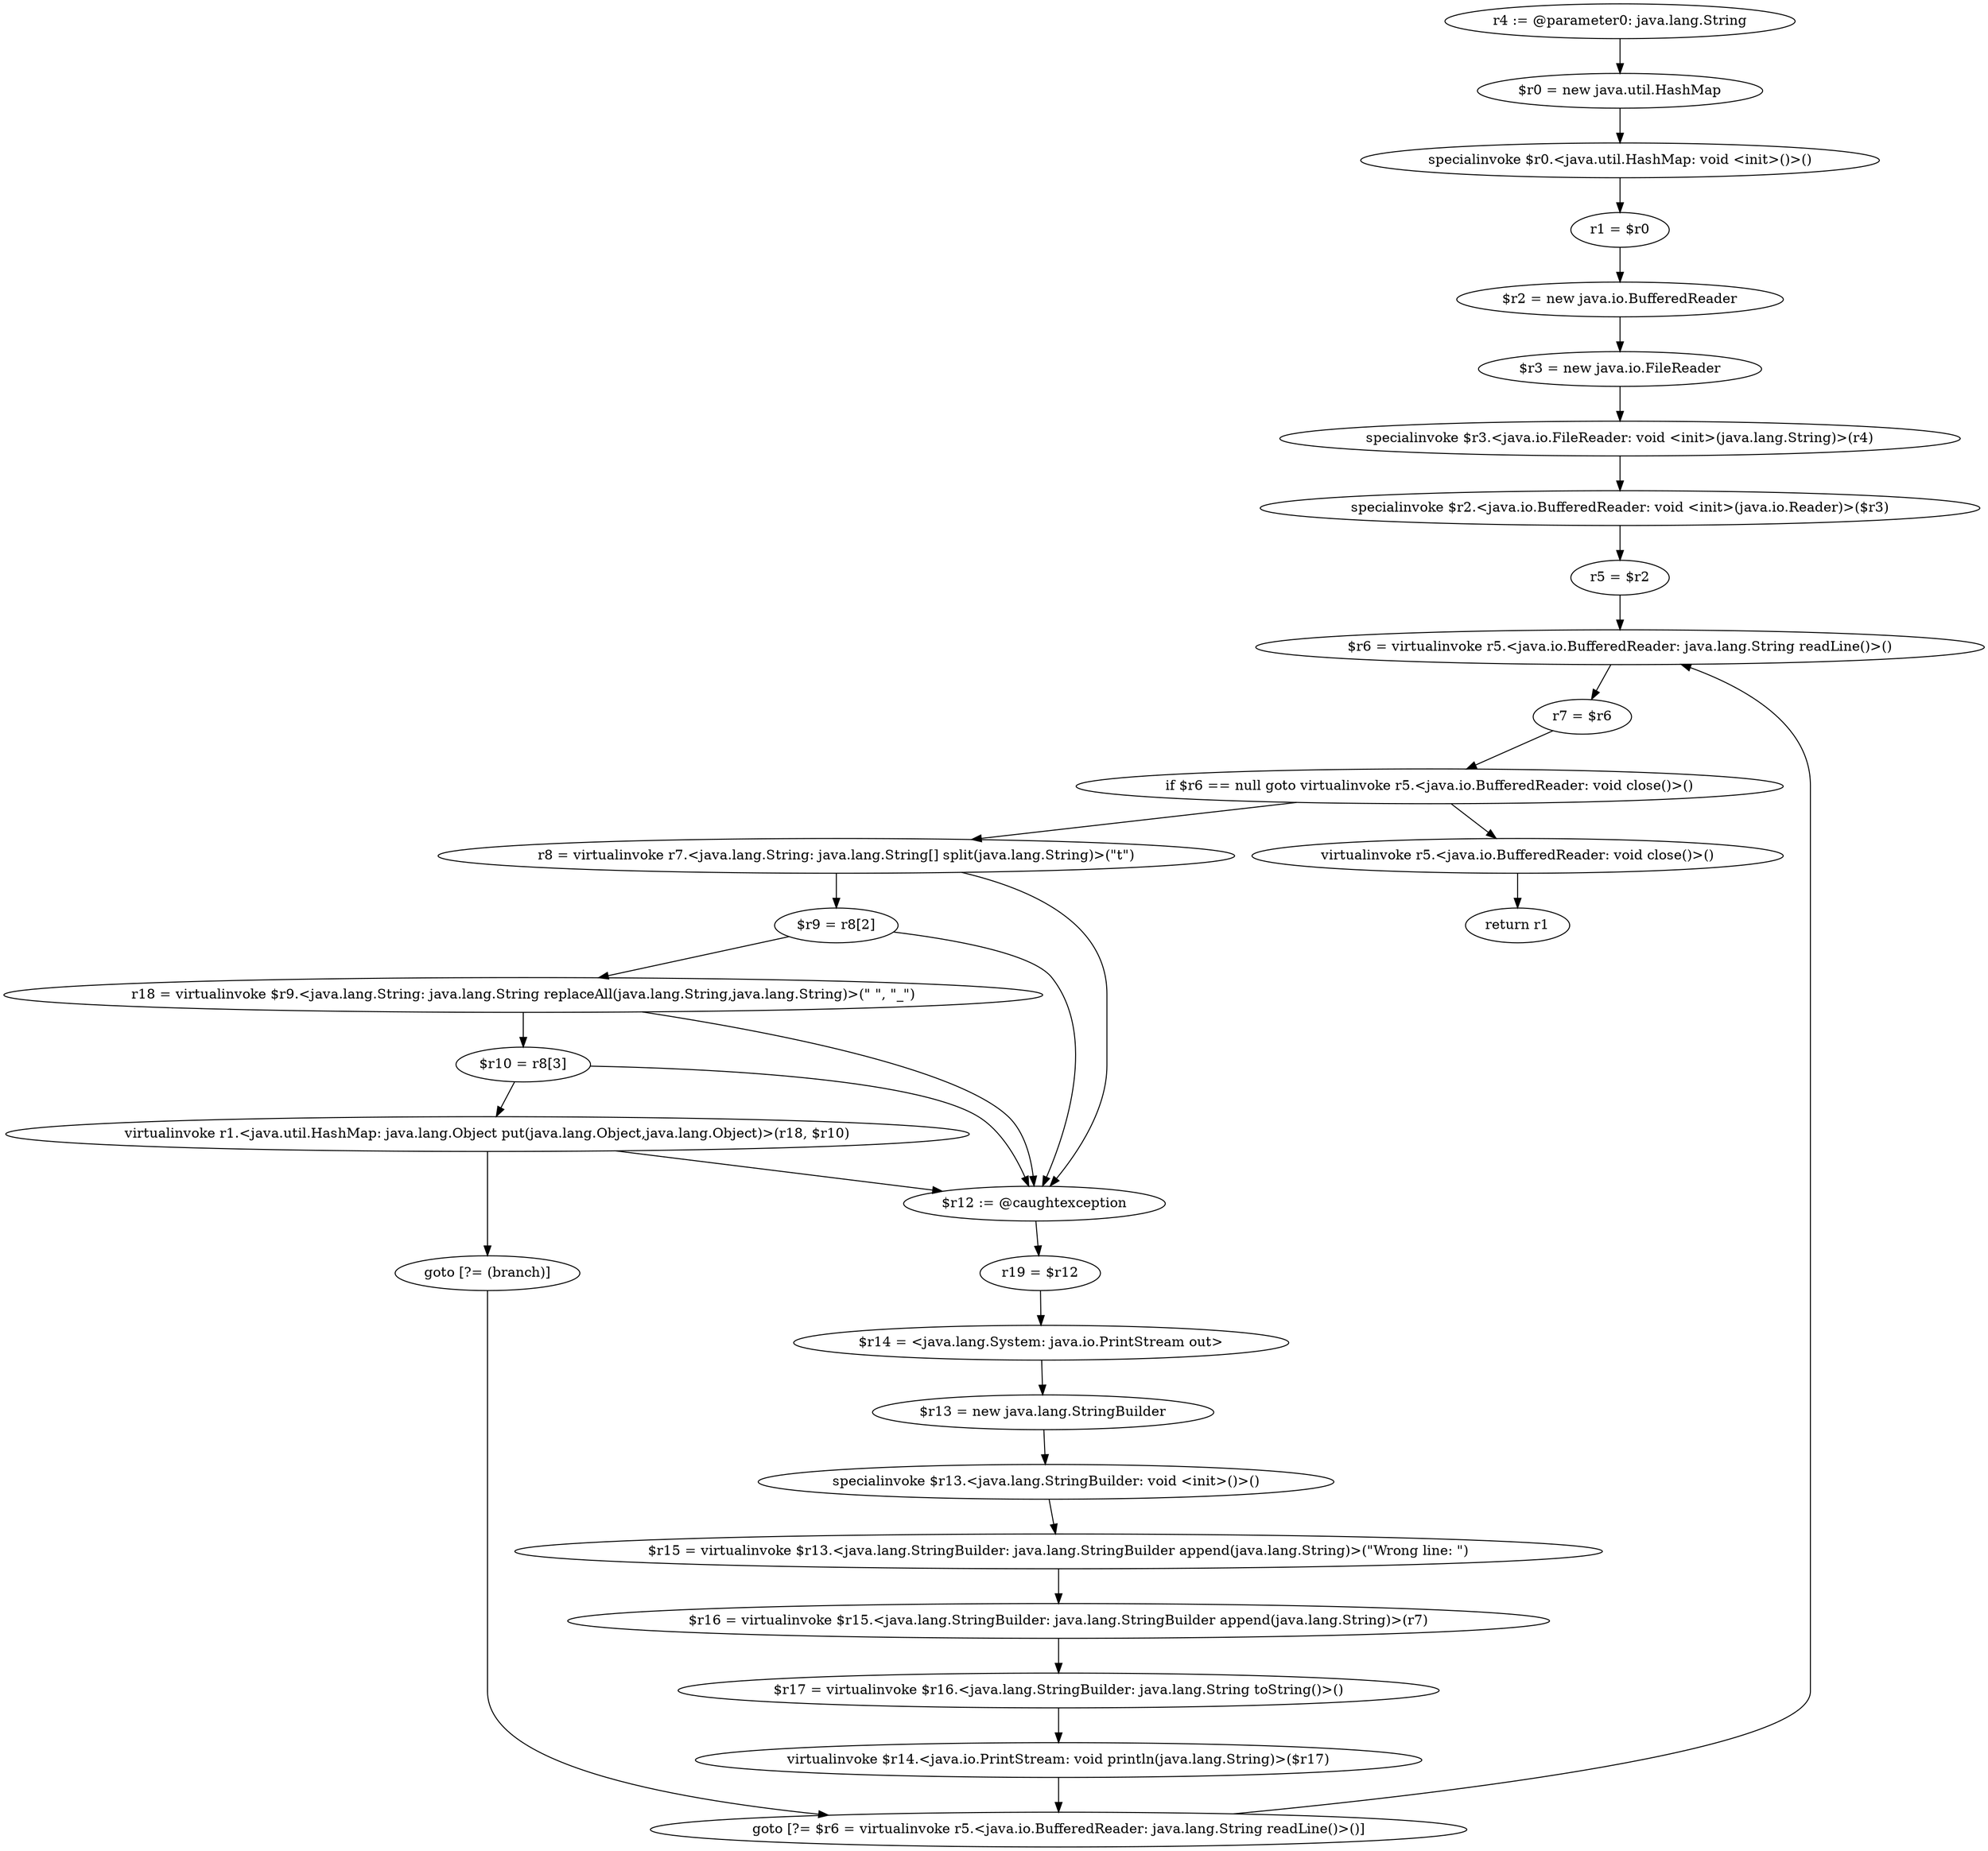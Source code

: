 digraph "unitGraph" {
    "r4 := @parameter0: java.lang.String"
    "$r0 = new java.util.HashMap"
    "specialinvoke $r0.<java.util.HashMap: void <init>()>()"
    "r1 = $r0"
    "$r2 = new java.io.BufferedReader"
    "$r3 = new java.io.FileReader"
    "specialinvoke $r3.<java.io.FileReader: void <init>(java.lang.String)>(r4)"
    "specialinvoke $r2.<java.io.BufferedReader: void <init>(java.io.Reader)>($r3)"
    "r5 = $r2"
    "$r6 = virtualinvoke r5.<java.io.BufferedReader: java.lang.String readLine()>()"
    "r7 = $r6"
    "if $r6 == null goto virtualinvoke r5.<java.io.BufferedReader: void close()>()"
    "r8 = virtualinvoke r7.<java.lang.String: java.lang.String[] split(java.lang.String)>(\"\t\")"
    "$r9 = r8[2]"
    "r18 = virtualinvoke $r9.<java.lang.String: java.lang.String replaceAll(java.lang.String,java.lang.String)>(\" \", \"_\")"
    "$r10 = r8[3]"
    "virtualinvoke r1.<java.util.HashMap: java.lang.Object put(java.lang.Object,java.lang.Object)>(r18, $r10)"
    "goto [?= (branch)]"
    "$r12 := @caughtexception"
    "r19 = $r12"
    "$r14 = <java.lang.System: java.io.PrintStream out>"
    "$r13 = new java.lang.StringBuilder"
    "specialinvoke $r13.<java.lang.StringBuilder: void <init>()>()"
    "$r15 = virtualinvoke $r13.<java.lang.StringBuilder: java.lang.StringBuilder append(java.lang.String)>(\"Wrong line: \")"
    "$r16 = virtualinvoke $r15.<java.lang.StringBuilder: java.lang.StringBuilder append(java.lang.String)>(r7)"
    "$r17 = virtualinvoke $r16.<java.lang.StringBuilder: java.lang.String toString()>()"
    "virtualinvoke $r14.<java.io.PrintStream: void println(java.lang.String)>($r17)"
    "goto [?= $r6 = virtualinvoke r5.<java.io.BufferedReader: java.lang.String readLine()>()]"
    "virtualinvoke r5.<java.io.BufferedReader: void close()>()"
    "return r1"
    "r4 := @parameter0: java.lang.String"->"$r0 = new java.util.HashMap";
    "$r0 = new java.util.HashMap"->"specialinvoke $r0.<java.util.HashMap: void <init>()>()";
    "specialinvoke $r0.<java.util.HashMap: void <init>()>()"->"r1 = $r0";
    "r1 = $r0"->"$r2 = new java.io.BufferedReader";
    "$r2 = new java.io.BufferedReader"->"$r3 = new java.io.FileReader";
    "$r3 = new java.io.FileReader"->"specialinvoke $r3.<java.io.FileReader: void <init>(java.lang.String)>(r4)";
    "specialinvoke $r3.<java.io.FileReader: void <init>(java.lang.String)>(r4)"->"specialinvoke $r2.<java.io.BufferedReader: void <init>(java.io.Reader)>($r3)";
    "specialinvoke $r2.<java.io.BufferedReader: void <init>(java.io.Reader)>($r3)"->"r5 = $r2";
    "r5 = $r2"->"$r6 = virtualinvoke r5.<java.io.BufferedReader: java.lang.String readLine()>()";
    "$r6 = virtualinvoke r5.<java.io.BufferedReader: java.lang.String readLine()>()"->"r7 = $r6";
    "r7 = $r6"->"if $r6 == null goto virtualinvoke r5.<java.io.BufferedReader: void close()>()";
    "if $r6 == null goto virtualinvoke r5.<java.io.BufferedReader: void close()>()"->"r8 = virtualinvoke r7.<java.lang.String: java.lang.String[] split(java.lang.String)>(\"\t\")";
    "if $r6 == null goto virtualinvoke r5.<java.io.BufferedReader: void close()>()"->"virtualinvoke r5.<java.io.BufferedReader: void close()>()";
    "r8 = virtualinvoke r7.<java.lang.String: java.lang.String[] split(java.lang.String)>(\"\t\")"->"$r9 = r8[2]";
    "r8 = virtualinvoke r7.<java.lang.String: java.lang.String[] split(java.lang.String)>(\"\t\")"->"$r12 := @caughtexception";
    "$r9 = r8[2]"->"r18 = virtualinvoke $r9.<java.lang.String: java.lang.String replaceAll(java.lang.String,java.lang.String)>(\" \", \"_\")";
    "$r9 = r8[2]"->"$r12 := @caughtexception";
    "r18 = virtualinvoke $r9.<java.lang.String: java.lang.String replaceAll(java.lang.String,java.lang.String)>(\" \", \"_\")"->"$r10 = r8[3]";
    "r18 = virtualinvoke $r9.<java.lang.String: java.lang.String replaceAll(java.lang.String,java.lang.String)>(\" \", \"_\")"->"$r12 := @caughtexception";
    "$r10 = r8[3]"->"virtualinvoke r1.<java.util.HashMap: java.lang.Object put(java.lang.Object,java.lang.Object)>(r18, $r10)";
    "$r10 = r8[3]"->"$r12 := @caughtexception";
    "virtualinvoke r1.<java.util.HashMap: java.lang.Object put(java.lang.Object,java.lang.Object)>(r18, $r10)"->"goto [?= (branch)]";
    "virtualinvoke r1.<java.util.HashMap: java.lang.Object put(java.lang.Object,java.lang.Object)>(r18, $r10)"->"$r12 := @caughtexception";
    "goto [?= (branch)]"->"goto [?= $r6 = virtualinvoke r5.<java.io.BufferedReader: java.lang.String readLine()>()]";
    "$r12 := @caughtexception"->"r19 = $r12";
    "r19 = $r12"->"$r14 = <java.lang.System: java.io.PrintStream out>";
    "$r14 = <java.lang.System: java.io.PrintStream out>"->"$r13 = new java.lang.StringBuilder";
    "$r13 = new java.lang.StringBuilder"->"specialinvoke $r13.<java.lang.StringBuilder: void <init>()>()";
    "specialinvoke $r13.<java.lang.StringBuilder: void <init>()>()"->"$r15 = virtualinvoke $r13.<java.lang.StringBuilder: java.lang.StringBuilder append(java.lang.String)>(\"Wrong line: \")";
    "$r15 = virtualinvoke $r13.<java.lang.StringBuilder: java.lang.StringBuilder append(java.lang.String)>(\"Wrong line: \")"->"$r16 = virtualinvoke $r15.<java.lang.StringBuilder: java.lang.StringBuilder append(java.lang.String)>(r7)";
    "$r16 = virtualinvoke $r15.<java.lang.StringBuilder: java.lang.StringBuilder append(java.lang.String)>(r7)"->"$r17 = virtualinvoke $r16.<java.lang.StringBuilder: java.lang.String toString()>()";
    "$r17 = virtualinvoke $r16.<java.lang.StringBuilder: java.lang.String toString()>()"->"virtualinvoke $r14.<java.io.PrintStream: void println(java.lang.String)>($r17)";
    "virtualinvoke $r14.<java.io.PrintStream: void println(java.lang.String)>($r17)"->"goto [?= $r6 = virtualinvoke r5.<java.io.BufferedReader: java.lang.String readLine()>()]";
    "goto [?= $r6 = virtualinvoke r5.<java.io.BufferedReader: java.lang.String readLine()>()]"->"$r6 = virtualinvoke r5.<java.io.BufferedReader: java.lang.String readLine()>()";
    "virtualinvoke r5.<java.io.BufferedReader: void close()>()"->"return r1";
}
